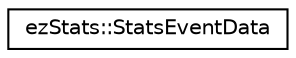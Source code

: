 digraph "Graphical Class Hierarchy"
{
 // LATEX_PDF_SIZE
  edge [fontname="Helvetica",fontsize="10",labelfontname="Helvetica",labelfontsize="10"];
  node [fontname="Helvetica",fontsize="10",shape=record];
  rankdir="LR";
  Node0 [label="ezStats::StatsEventData",height=0.2,width=0.4,color="black", fillcolor="white", style="filled",URL="$d4/da7/structez_stats_1_1_stats_event_data.htm",tooltip="The event data that is broadcast whenever a stat is changed."];
}
